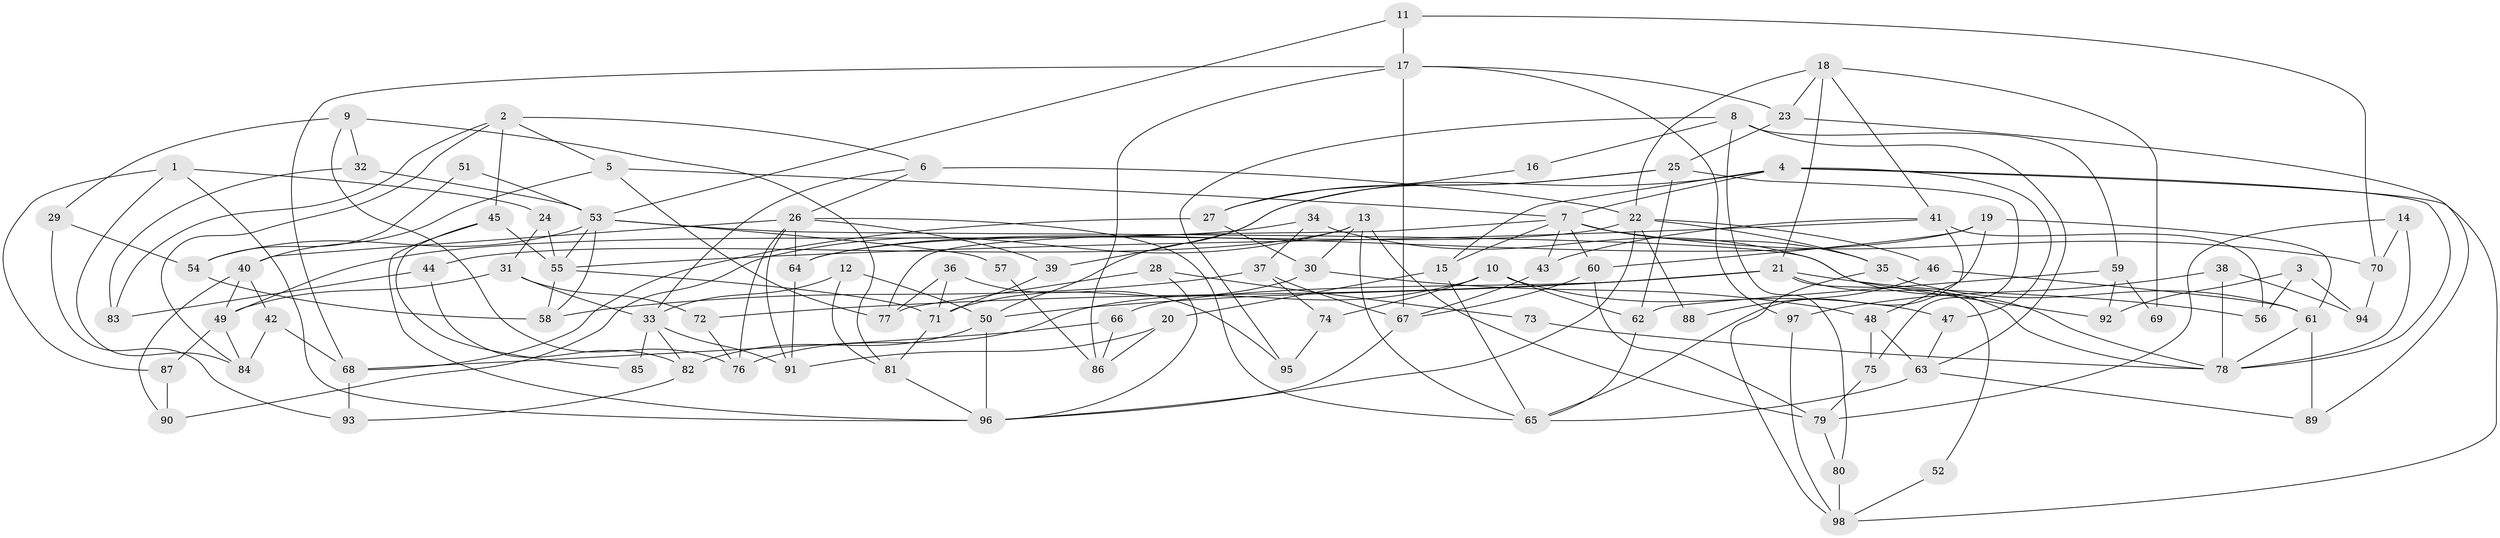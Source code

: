 // coarse degree distribution, {5: 0.22448979591836735, 4: 0.1836734693877551, 3: 0.24489795918367346, 8: 0.10204081632653061, 6: 0.061224489795918366, 2: 0.12244897959183673, 7: 0.02040816326530612, 12: 0.02040816326530612, 14: 0.02040816326530612}
// Generated by graph-tools (version 1.1) at 2025/02/03/05/25 17:02:41]
// undirected, 98 vertices, 196 edges
graph export_dot {
graph [start="1"]
  node [color=gray90,style=filled];
  1;
  2;
  3;
  4;
  5;
  6;
  7;
  8;
  9;
  10;
  11;
  12;
  13;
  14;
  15;
  16;
  17;
  18;
  19;
  20;
  21;
  22;
  23;
  24;
  25;
  26;
  27;
  28;
  29;
  30;
  31;
  32;
  33;
  34;
  35;
  36;
  37;
  38;
  39;
  40;
  41;
  42;
  43;
  44;
  45;
  46;
  47;
  48;
  49;
  50;
  51;
  52;
  53;
  54;
  55;
  56;
  57;
  58;
  59;
  60;
  61;
  62;
  63;
  64;
  65;
  66;
  67;
  68;
  69;
  70;
  71;
  72;
  73;
  74;
  75;
  76;
  77;
  78;
  79;
  80;
  81;
  82;
  83;
  84;
  85;
  86;
  87;
  88;
  89;
  90;
  91;
  92;
  93;
  94;
  95;
  96;
  97;
  98;
  1 -- 87;
  1 -- 96;
  1 -- 24;
  1 -- 84;
  2 -- 84;
  2 -- 45;
  2 -- 5;
  2 -- 6;
  2 -- 83;
  3 -- 94;
  3 -- 56;
  3 -- 92;
  4 -- 15;
  4 -- 47;
  4 -- 7;
  4 -- 39;
  4 -- 78;
  4 -- 98;
  5 -- 40;
  5 -- 7;
  5 -- 77;
  6 -- 26;
  6 -- 22;
  6 -- 33;
  7 -- 15;
  7 -- 35;
  7 -- 43;
  7 -- 60;
  7 -- 70;
  7 -- 77;
  8 -- 80;
  8 -- 59;
  8 -- 16;
  8 -- 63;
  8 -- 95;
  9 -- 81;
  9 -- 32;
  9 -- 29;
  9 -- 76;
  10 -- 76;
  10 -- 74;
  10 -- 47;
  10 -- 62;
  11 -- 53;
  11 -- 70;
  11 -- 17;
  12 -- 33;
  12 -- 50;
  12 -- 81;
  13 -- 30;
  13 -- 79;
  13 -- 44;
  13 -- 65;
  13 -- 90;
  14 -- 79;
  14 -- 78;
  14 -- 70;
  15 -- 65;
  15 -- 20;
  16 -- 27;
  17 -- 23;
  17 -- 67;
  17 -- 68;
  17 -- 86;
  17 -- 97;
  18 -- 21;
  18 -- 22;
  18 -- 23;
  18 -- 41;
  18 -- 69;
  19 -- 65;
  19 -- 64;
  19 -- 60;
  19 -- 61;
  20 -- 91;
  20 -- 86;
  21 -- 72;
  21 -- 66;
  21 -- 50;
  21 -- 52;
  21 -- 56;
  21 -- 78;
  22 -- 35;
  22 -- 46;
  22 -- 64;
  22 -- 88;
  22 -- 96;
  23 -- 25;
  23 -- 89;
  24 -- 55;
  24 -- 31;
  25 -- 62;
  25 -- 50;
  25 -- 27;
  25 -- 75;
  26 -- 91;
  26 -- 65;
  26 -- 39;
  26 -- 40;
  26 -- 64;
  26 -- 76;
  27 -- 30;
  27 -- 68;
  28 -- 77;
  28 -- 96;
  28 -- 73;
  29 -- 93;
  29 -- 54;
  30 -- 48;
  30 -- 71;
  31 -- 49;
  31 -- 33;
  31 -- 72;
  32 -- 53;
  32 -- 83;
  33 -- 82;
  33 -- 85;
  33 -- 91;
  34 -- 37;
  34 -- 78;
  34 -- 49;
  35 -- 61;
  35 -- 98;
  36 -- 71;
  36 -- 77;
  36 -- 95;
  37 -- 67;
  37 -- 58;
  37 -- 74;
  38 -- 78;
  38 -- 97;
  38 -- 94;
  39 -- 71;
  40 -- 49;
  40 -- 42;
  40 -- 90;
  41 -- 43;
  41 -- 48;
  41 -- 55;
  41 -- 56;
  42 -- 68;
  42 -- 84;
  43 -- 67;
  44 -- 82;
  44 -- 83;
  45 -- 96;
  45 -- 55;
  45 -- 85;
  46 -- 61;
  46 -- 88;
  47 -- 63;
  48 -- 63;
  48 -- 75;
  49 -- 84;
  49 -- 87;
  50 -- 96;
  50 -- 82;
  51 -- 54;
  51 -- 53;
  52 -- 98;
  53 -- 55;
  53 -- 58;
  53 -- 54;
  53 -- 57;
  53 -- 92;
  54 -- 58;
  55 -- 71;
  55 -- 58;
  57 -- 86;
  59 -- 92;
  59 -- 62;
  59 -- 69;
  60 -- 67;
  60 -- 79;
  61 -- 78;
  61 -- 89;
  62 -- 65;
  63 -- 89;
  63 -- 65;
  64 -- 91;
  66 -- 86;
  66 -- 68;
  67 -- 96;
  68 -- 93;
  70 -- 94;
  71 -- 81;
  72 -- 76;
  73 -- 78;
  74 -- 95;
  75 -- 79;
  79 -- 80;
  80 -- 98;
  81 -- 96;
  82 -- 93;
  87 -- 90;
  97 -- 98;
}
